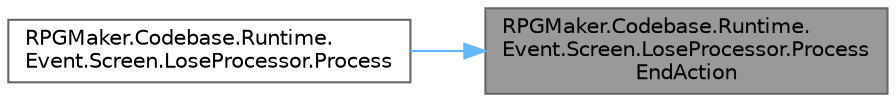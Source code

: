 digraph "RPGMaker.Codebase.Runtime.Event.Screen.LoseProcessor.ProcessEndAction"
{
 // LATEX_PDF_SIZE
  bgcolor="transparent";
  edge [fontname=Helvetica,fontsize=10,labelfontname=Helvetica,labelfontsize=10];
  node [fontname=Helvetica,fontsize=10,shape=box,height=0.2,width=0.4];
  rankdir="RL";
  Node1 [id="Node000001",label="RPGMaker.Codebase.Runtime.\lEvent.Screen.LoseProcessor.Process\lEndAction",height=0.2,width=0.4,color="gray40", fillcolor="grey60", style="filled", fontcolor="black",tooltip=" "];
  Node1 -> Node2 [id="edge1_Node000001_Node000002",dir="back",color="steelblue1",style="solid",tooltip=" "];
  Node2 [id="Node000002",label="RPGMaker.Codebase.Runtime.\lEvent.Screen.LoseProcessor.Process",height=0.2,width=0.4,color="grey40", fillcolor="white", style="filled",URL="$d8/d0f/class_r_p_g_maker_1_1_codebase_1_1_runtime_1_1_event_1_1_screen_1_1_lose_processor.html#a96bbd79e2e6858ad2cf98467dc6a43a8",tooltip=" "];
}
